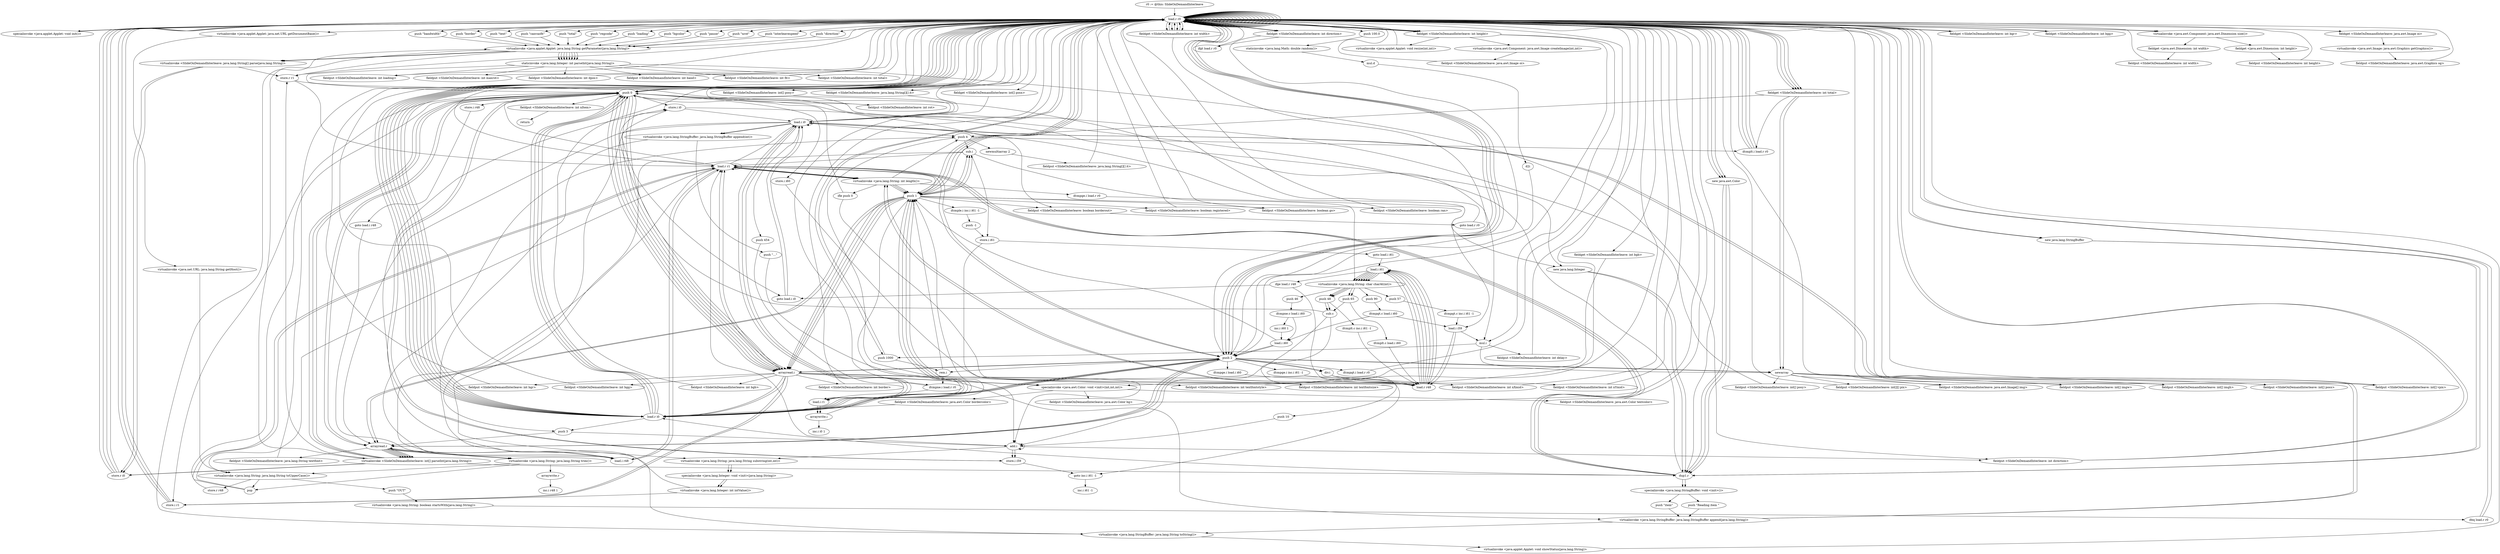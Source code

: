 digraph "" {
    "r0 := @this: SlideOnDemandInterleave"
    "load.r r0"
    "r0 := @this: SlideOnDemandInterleave"->"load.r r0";
    "specialinvoke <java.applet.Applet: void init()>"
    "load.r r0"->"specialinvoke <java.applet.Applet: void init()>";
    "specialinvoke <java.applet.Applet: void init()>"->"load.r r0";
    "push \"regcode\""
    "load.r r0"->"push \"regcode\"";
    "virtualinvoke <java.applet.Applet: java.lang.String getParameter(java.lang.String)>"
    "push \"regcode\""->"virtualinvoke <java.applet.Applet: java.lang.String getParameter(java.lang.String)>";
    "store.r r1"
    "virtualinvoke <java.applet.Applet: java.lang.String getParameter(java.lang.String)>"->"store.r r1";
    "load.r r1"
    "store.r r1"->"load.r r1";
    "virtualinvoke <java.lang.String: java.lang.String trim()>"
    "load.r r1"->"virtualinvoke <java.lang.String: java.lang.String trim()>";
    "pop"
    "virtualinvoke <java.lang.String: java.lang.String trim()>"->"pop";
    "pop"->"load.r r1";
    "virtualinvoke <java.lang.String: java.lang.String toUpperCase()>"
    "load.r r1"->"virtualinvoke <java.lang.String: java.lang.String toUpperCase()>";
    "virtualinvoke <java.lang.String: java.lang.String toUpperCase()>"->"pop";
    "pop"->"load.r r1";
    "load.r r1"->"load.r r1";
    "virtualinvoke <java.lang.String: int length()>"
    "load.r r1"->"virtualinvoke <java.lang.String: int length()>";
    "push 1"
    "virtualinvoke <java.lang.String: int length()>"->"push 1";
    "sub.i"
    "push 1"->"sub.i";
    "virtualinvoke <java.lang.String: char charAt(int)>"
    "sub.i"->"virtualinvoke <java.lang.String: char charAt(int)>";
    "push 48"
    "virtualinvoke <java.lang.String: char charAt(int)>"->"push 48";
    "sub.c"
    "push 48"->"sub.c";
    "store.i i0"
    "sub.c"->"store.i i0";
    "load.i i0"
    "store.i i0"->"load.i i0";
    "push 4"
    "load.i i0"->"push 4";
    "add.i"
    "push 4"->"add.i";
    "add.i"->"load.r r1";
    "load.r r1"->"virtualinvoke <java.lang.String: int length()>";
    "ifcmpge.i load.r r0"
    "virtualinvoke <java.lang.String: int length()>"->"ifcmpge.i load.r r0";
    "new java.lang.Integer"
    "ifcmpge.i load.r r0"->"new java.lang.Integer";
    "dup1.r"
    "new java.lang.Integer"->"dup1.r";
    "dup1.r"->"load.r r1";
    "load.r r1"->"load.i i0";
    "load.i i0"->"load.i i0";
    "push 3"
    "load.i i0"->"push 3";
    "push 3"->"add.i";
    "virtualinvoke <java.lang.String: java.lang.String substring(int,int)>"
    "add.i"->"virtualinvoke <java.lang.String: java.lang.String substring(int,int)>";
    "specialinvoke <java.lang.Integer: void <init>(java.lang.String)>"
    "virtualinvoke <java.lang.String: java.lang.String substring(int,int)>"->"specialinvoke <java.lang.Integer: void <init>(java.lang.String)>";
    "virtualinvoke <java.lang.Integer: int intValue()>"
    "specialinvoke <java.lang.Integer: void <init>(java.lang.String)>"->"virtualinvoke <java.lang.Integer: int intValue()>";
    "virtualinvoke <java.lang.Integer: int intValue()>"->"store.i i0";
    "store.i i0"->"new java.lang.Integer";
    "new java.lang.Integer"->"dup1.r";
    "dup1.r"->"load.r r1";
    "load.r r1"->"load.r r1";
    "load.r r1"->"virtualinvoke <java.lang.String: int length()>";
    "virtualinvoke <java.lang.String: int length()>"->"push 4";
    "push 4"->"sub.i";
    "sub.i"->"load.r r1";
    "load.r r1"->"virtualinvoke <java.lang.String: int length()>";
    "virtualinvoke <java.lang.String: int length()>"->"push 1";
    "push 1"->"sub.i";
    "sub.i"->"virtualinvoke <java.lang.String: java.lang.String substring(int,int)>";
    "virtualinvoke <java.lang.String: java.lang.String substring(int,int)>"->"specialinvoke <java.lang.Integer: void <init>(java.lang.String)>";
    "specialinvoke <java.lang.Integer: void <init>(java.lang.String)>"->"virtualinvoke <java.lang.Integer: int intValue()>";
    "store.i r1"
    "virtualinvoke <java.lang.Integer: int intValue()>"->"store.i r1";
    "store.i r1"->"load.r r0";
    "virtualinvoke <java.applet.Applet: java.net.URL getDocumentBase()>"
    "load.r r0"->"virtualinvoke <java.applet.Applet: java.net.URL getDocumentBase()>";
    "virtualinvoke <java.net.URL: java.lang.String getHost()>"
    "virtualinvoke <java.applet.Applet: java.net.URL getDocumentBase()>"->"virtualinvoke <java.net.URL: java.lang.String getHost()>";
    "virtualinvoke <java.net.URL: java.lang.String getHost()>"->"virtualinvoke <java.lang.String: java.lang.String toUpperCase()>";
    "store.r r48"
    "virtualinvoke <java.lang.String: java.lang.String toUpperCase()>"->"store.r r48";
    "push 0"
    "store.r r48"->"push 0";
    "store.i i59"
    "push 0"->"store.i i59";
    "store.i i59"->"push 0";
    "store.i i60"
    "push 0"->"store.i i60";
    "load.r r48"
    "store.i i60"->"load.r r48";
    "load.r r48"->"virtualinvoke <java.lang.String: int length()>";
    "ifle push 0"
    "virtualinvoke <java.lang.String: int length()>"->"ifle push 0";
    "ifle push 0"->"load.r r48";
    "load.r r48"->"virtualinvoke <java.lang.String: int length()>";
    "virtualinvoke <java.lang.String: int length()>"->"push 1";
    "push 1"->"sub.i";
    "store.i i61"
    "sub.i"->"store.i i61";
    "goto load.i i61"
    "store.i i61"->"goto load.i i61";
    "load.i i61"
    "goto load.i i61"->"load.i i61";
    "ifge load.r r48"
    "load.i i61"->"ifge load.r r48";
    "goto load.i i0"
    "ifge load.r r48"->"goto load.i i0";
    "goto load.i i0"->"load.i i0";
    "push 454"
    "load.i i0"->"push 454";
    "ifcmpne.i load.r r0"
    "push 454"->"ifcmpne.i load.r r0";
    "load.i r1"
    "ifcmpne.i load.r r0"->"load.i r1";
    "load.i r1"->"load.i i0";
    "load.i i59"
    "load.i i0"->"load.i i59";
    "mul.i"
    "load.i i59"->"mul.i";
    "push 1000"
    "mul.i"->"push 1000";
    "rem.i"
    "push 1000"->"rem.i";
    "rem.i"->"ifcmpne.i load.r r0";
    "ifcmpne.i load.r r0"->"load.r r0";
    "load.r r0"->"push 1";
    "fieldput <SlideOnDemandInterleave: boolean registered>"
    "push 1"->"fieldput <SlideOnDemandInterleave: boolean registered>";
    "fieldput <SlideOnDemandInterleave: boolean registered>"->"load.r r0";
    "load.r r0"->"load.r r0";
    "push \"loading\""
    "load.r r0"->"push \"loading\"";
    "push \"loading\""->"virtualinvoke <java.applet.Applet: java.lang.String getParameter(java.lang.String)>";
    "staticinvoke <java.lang.Integer: int parseInt(java.lang.String)>"
    "virtualinvoke <java.applet.Applet: java.lang.String getParameter(java.lang.String)>"->"staticinvoke <java.lang.Integer: int parseInt(java.lang.String)>";
    "fieldput <SlideOnDemandInterleave: int loading>"
    "staticinvoke <java.lang.Integer: int parseInt(java.lang.String)>"->"fieldput <SlideOnDemandInterleave: int loading>";
    "fieldput <SlideOnDemandInterleave: int loading>"->"load.r r0";
    "load.r r0"->"load.r r0";
    "push \"bgcolor\""
    "load.r r0"->"push \"bgcolor\"";
    "push \"bgcolor\""->"virtualinvoke <java.applet.Applet: java.lang.String getParameter(java.lang.String)>";
    "virtualinvoke <SlideOnDemandInterleave: int[] parseInt(java.lang.String)>"
    "virtualinvoke <java.applet.Applet: java.lang.String getParameter(java.lang.String)>"->"virtualinvoke <SlideOnDemandInterleave: int[] parseInt(java.lang.String)>";
    "store.r i0"
    "virtualinvoke <SlideOnDemandInterleave: int[] parseInt(java.lang.String)>"->"store.r i0";
    "store.r i0"->"load.r r0";
    "load.r i0"
    "load.r r0"->"load.r i0";
    "load.r i0"->"push 0";
    "arrayread.i"
    "push 0"->"arrayread.i";
    "fieldput <SlideOnDemandInterleave: int bgr>"
    "arrayread.i"->"fieldput <SlideOnDemandInterleave: int bgr>";
    "fieldput <SlideOnDemandInterleave: int bgr>"->"load.r r0";
    "load.r r0"->"load.r i0";
    "load.r i0"->"push 1";
    "push 1"->"arrayread.i";
    "fieldput <SlideOnDemandInterleave: int bgg>"
    "arrayread.i"->"fieldput <SlideOnDemandInterleave: int bgg>";
    "fieldput <SlideOnDemandInterleave: int bgg>"->"load.r r0";
    "load.r r0"->"load.r i0";
    "push 2"
    "load.r i0"->"push 2";
    "push 2"->"arrayread.i";
    "fieldput <SlideOnDemandInterleave: int bgb>"
    "arrayread.i"->"fieldput <SlideOnDemandInterleave: int bgb>";
    "fieldput <SlideOnDemandInterleave: int bgb>"->"load.r r0";
    "new java.awt.Color"
    "load.r r0"->"new java.awt.Color";
    "new java.awt.Color"->"dup1.r";
    "dup1.r"->"load.r r0";
    "fieldget <SlideOnDemandInterleave: int bgr>"
    "load.r r0"->"fieldget <SlideOnDemandInterleave: int bgr>";
    "fieldget <SlideOnDemandInterleave: int bgr>"->"load.r r0";
    "fieldget <SlideOnDemandInterleave: int bgg>"
    "load.r r0"->"fieldget <SlideOnDemandInterleave: int bgg>";
    "fieldget <SlideOnDemandInterleave: int bgg>"->"load.r r0";
    "fieldget <SlideOnDemandInterleave: int bgb>"
    "load.r r0"->"fieldget <SlideOnDemandInterleave: int bgb>";
    "specialinvoke <java.awt.Color: void <init>(int,int,int)>"
    "fieldget <SlideOnDemandInterleave: int bgb>"->"specialinvoke <java.awt.Color: void <init>(int,int,int)>";
    "fieldput <SlideOnDemandInterleave: java.awt.Color bg>"
    "specialinvoke <java.awt.Color: void <init>(int,int,int)>"->"fieldput <SlideOnDemandInterleave: java.awt.Color bg>";
    "fieldput <SlideOnDemandInterleave: java.awt.Color bg>"->"load.r r0";
    "load.r r0"->"push 1000";
    "push 1000"->"load.r r0";
    "push \"pause\""
    "load.r r0"->"push \"pause\"";
    "push \"pause\""->"virtualinvoke <java.applet.Applet: java.lang.String getParameter(java.lang.String)>";
    "virtualinvoke <java.applet.Applet: java.lang.String getParameter(java.lang.String)>"->"staticinvoke <java.lang.Integer: int parseInt(java.lang.String)>";
    "staticinvoke <java.lang.Integer: int parseInt(java.lang.String)>"->"mul.i";
    "fieldput <SlideOnDemandInterleave: int delay>"
    "mul.i"->"fieldput <SlideOnDemandInterleave: int delay>";
    "fieldput <SlideOnDemandInterleave: int delay>"->"load.r r0";
    "load.r r0"->"load.r r0";
    "push \"nrot\""
    "load.r r0"->"push \"nrot\"";
    "push \"nrot\""->"virtualinvoke <java.applet.Applet: java.lang.String getParameter(java.lang.String)>";
    "virtualinvoke <java.applet.Applet: java.lang.String getParameter(java.lang.String)>"->"staticinvoke <java.lang.Integer: int parseInt(java.lang.String)>";
    "fieldput <SlideOnDemandInterleave: int maxrot>"
    "staticinvoke <java.lang.Integer: int parseInt(java.lang.String)>"->"fieldput <SlideOnDemandInterleave: int maxrot>";
    "fieldput <SlideOnDemandInterleave: int maxrot>"->"load.r r0";
    "load.r r0"->"push 0";
    "fieldput <SlideOnDemandInterleave: int rot>"
    "push 0"->"fieldput <SlideOnDemandInterleave: int rot>";
    "fieldput <SlideOnDemandInterleave: int rot>"->"load.r r0";
    "load.r r0"->"push 1";
    "fieldput <SlideOnDemandInterleave: boolean go>"
    "push 1"->"fieldput <SlideOnDemandInterleave: boolean go>";
    "fieldput <SlideOnDemandInterleave: boolean go>"->"load.r r0";
    "load.r r0"->"load.r r0";
    "push \"interleavespeed\""
    "load.r r0"->"push \"interleavespeed\"";
    "push \"interleavespeed\""->"virtualinvoke <java.applet.Applet: java.lang.String getParameter(java.lang.String)>";
    "virtualinvoke <java.applet.Applet: java.lang.String getParameter(java.lang.String)>"->"staticinvoke <java.lang.Integer: int parseInt(java.lang.String)>";
    "fieldput <SlideOnDemandInterleave: int dpos>"
    "staticinvoke <java.lang.Integer: int parseInt(java.lang.String)>"->"fieldput <SlideOnDemandInterleave: int dpos>";
    "fieldput <SlideOnDemandInterleave: int dpos>"->"load.r r0";
    "load.r r0"->"load.r r0";
    "push \"direction\""
    "load.r r0"->"push \"direction\"";
    "push \"direction\""->"virtualinvoke <java.applet.Applet: java.lang.String getParameter(java.lang.String)>";
    "virtualinvoke <java.applet.Applet: java.lang.String getParameter(java.lang.String)>"->"staticinvoke <java.lang.Integer: int parseInt(java.lang.String)>";
    "fieldput <SlideOnDemandInterleave: int direction>"
    "staticinvoke <java.lang.Integer: int parseInt(java.lang.String)>"->"fieldput <SlideOnDemandInterleave: int direction>";
    "fieldput <SlideOnDemandInterleave: int direction>"->"load.r r0";
    "fieldget <SlideOnDemandInterleave: int direction>"
    "load.r r0"->"fieldget <SlideOnDemandInterleave: int direction>";
    "fieldget <SlideOnDemandInterleave: int direction>"->"push 2";
    "ifcmpgt.i load.r r0"
    "push 2"->"ifcmpgt.i load.r r0";
    "ifcmpgt.i load.r r0"->"load.r r0";
    "load.r r0"->"fieldget <SlideOnDemandInterleave: int direction>";
    "ifgt load.r r0"
    "fieldget <SlideOnDemandInterleave: int direction>"->"ifgt load.r r0";
    "ifgt load.r r0"->"load.r r0";
    "load.r r0"->"push 1";
    "fieldput <SlideOnDemandInterleave: boolean ran>"
    "push 1"->"fieldput <SlideOnDemandInterleave: boolean ran>";
    "fieldput <SlideOnDemandInterleave: boolean ran>"->"load.r r0";
    "push 100.0"
    "load.r r0"->"push 100.0";
    "staticinvoke <java.lang.Math: double random()>"
    "push 100.0"->"staticinvoke <java.lang.Math: double random()>";
    "mul.d"
    "staticinvoke <java.lang.Math: double random()>"->"mul.d";
    "d2i"
    "mul.d"->"d2i";
    "d2i"->"push 2";
    "push 2"->"rem.i";
    "rem.i"->"push 1";
    "push 1"->"add.i";
    "add.i"->"fieldput <SlideOnDemandInterleave: int direction>";
    "fieldput <SlideOnDemandInterleave: int direction>"->"load.r r0";
    "load.r r0"->"load.r r0";
    "push \"bandwidth\""
    "load.r r0"->"push \"bandwidth\"";
    "push \"bandwidth\""->"virtualinvoke <java.applet.Applet: java.lang.String getParameter(java.lang.String)>";
    "virtualinvoke <java.applet.Applet: java.lang.String getParameter(java.lang.String)>"->"staticinvoke <java.lang.Integer: int parseInt(java.lang.String)>";
    "fieldput <SlideOnDemandInterleave: int band>"
    "staticinvoke <java.lang.Integer: int parseInt(java.lang.String)>"->"fieldput <SlideOnDemandInterleave: int band>";
    "fieldput <SlideOnDemandInterleave: int band>"->"load.r r0";
    "load.r r0"->"load.r r0";
    "push \"border\""
    "load.r r0"->"push \"border\"";
    "push \"border\""->"virtualinvoke <java.applet.Applet: java.lang.String getParameter(java.lang.String)>";
    "virtualinvoke <SlideOnDemandInterleave: java.lang.String[] parse(java.lang.String)>"
    "virtualinvoke <java.applet.Applet: java.lang.String getParameter(java.lang.String)>"->"virtualinvoke <SlideOnDemandInterleave: java.lang.String[] parse(java.lang.String)>";
    "virtualinvoke <SlideOnDemandInterleave: java.lang.String[] parse(java.lang.String)>"->"store.r i0";
    "store.r i0"->"load.r r0";
    "load.r r0"->"load.r r0";
    "load.r r0"->"load.r i0";
    "load.r i0"->"push 0";
    "arrayread.r"
    "push 0"->"arrayread.r";
    "arrayread.r"->"virtualinvoke <SlideOnDemandInterleave: int[] parseInt(java.lang.String)>";
    "virtualinvoke <SlideOnDemandInterleave: int[] parseInt(java.lang.String)>"->"push 0";
    "push 0"->"arrayread.i";
    "fieldput <SlideOnDemandInterleave: int border>"
    "arrayread.i"->"fieldput <SlideOnDemandInterleave: int border>";
    "fieldput <SlideOnDemandInterleave: int border>"->"load.r r0";
    "load.r r0"->"load.r i0";
    "load.r i0"->"push 1";
    "push 1"->"arrayread.r";
    "arrayread.r"->"virtualinvoke <SlideOnDemandInterleave: int[] parseInt(java.lang.String)>";
    "virtualinvoke <SlideOnDemandInterleave: int[] parseInt(java.lang.String)>"->"store.r r1";
    "store.r r1"->"load.r r0";
    "load.r r0"->"new java.awt.Color";
    "new java.awt.Color"->"dup1.r";
    "dup1.r"->"load.r r1";
    "load.r r1"->"push 0";
    "push 0"->"arrayread.i";
    "arrayread.i"->"load.r r1";
    "load.r r1"->"push 1";
    "push 1"->"arrayread.i";
    "arrayread.i"->"load.r r1";
    "load.r r1"->"push 2";
    "push 2"->"arrayread.i";
    "arrayread.i"->"specialinvoke <java.awt.Color: void <init>(int,int,int)>";
    "fieldput <SlideOnDemandInterleave: java.awt.Color bordercolor>"
    "specialinvoke <java.awt.Color: void <init>(int,int,int)>"->"fieldput <SlideOnDemandInterleave: java.awt.Color bordercolor>";
    "fieldput <SlideOnDemandInterleave: java.awt.Color bordercolor>"->"load.r i0";
    "load.r i0"->"push 2";
    "push 2"->"arrayread.r";
    "arrayread.r"->"virtualinvoke <java.lang.String: java.lang.String trim()>";
    "virtualinvoke <java.lang.String: java.lang.String trim()>"->"virtualinvoke <java.lang.String: java.lang.String toUpperCase()>";
    "push \"OUT\""
    "virtualinvoke <java.lang.String: java.lang.String toUpperCase()>"->"push \"OUT\"";
    "virtualinvoke <java.lang.String: boolean startsWith(java.lang.String)>"
    "push \"OUT\""->"virtualinvoke <java.lang.String: boolean startsWith(java.lang.String)>";
    "ifeq load.r r0"
    "virtualinvoke <java.lang.String: boolean startsWith(java.lang.String)>"->"ifeq load.r r0";
    "ifeq load.r r0"->"load.r r0";
    "load.r r0"->"push 1";
    "fieldput <SlideOnDemandInterleave: boolean borderout>"
    "push 1"->"fieldput <SlideOnDemandInterleave: boolean borderout>";
    "goto load.r r0"
    "fieldput <SlideOnDemandInterleave: boolean borderout>"->"goto load.r r0";
    "goto load.r r0"->"load.r r0";
    "load.r r0"->"load.r r0";
    "push \"text\""
    "load.r r0"->"push \"text\"";
    "push \"text\""->"virtualinvoke <java.applet.Applet: java.lang.String getParameter(java.lang.String)>";
    "virtualinvoke <java.applet.Applet: java.lang.String getParameter(java.lang.String)>"->"virtualinvoke <SlideOnDemandInterleave: java.lang.String[] parse(java.lang.String)>";
    "virtualinvoke <SlideOnDemandInterleave: java.lang.String[] parse(java.lang.String)>"->"store.r i0";
    "store.r i0"->"load.r r0";
    "load.r r0"->"load.r i0";
    "load.r i0"->"push 0";
    "push 0"->"arrayread.r";
    "fieldput <SlideOnDemandInterleave: java.lang.String textfont>"
    "arrayread.r"->"fieldput <SlideOnDemandInterleave: java.lang.String textfont>";
    "fieldput <SlideOnDemandInterleave: java.lang.String textfont>"->"load.r r0";
    "load.r r0"->"load.r r0";
    "load.r r0"->"load.r i0";
    "load.r i0"->"push 1";
    "push 1"->"arrayread.r";
    "arrayread.r"->"virtualinvoke <SlideOnDemandInterleave: int[] parseInt(java.lang.String)>";
    "virtualinvoke <SlideOnDemandInterleave: int[] parseInt(java.lang.String)>"->"push 0";
    "push 0"->"arrayread.i";
    "fieldput <SlideOnDemandInterleave: int textfontstyle>"
    "arrayread.i"->"fieldput <SlideOnDemandInterleave: int textfontstyle>";
    "fieldput <SlideOnDemandInterleave: int textfontstyle>"->"load.r r0";
    "load.r r0"->"load.r r0";
    "load.r r0"->"load.r i0";
    "load.r i0"->"push 2";
    "push 2"->"arrayread.r";
    "arrayread.r"->"virtualinvoke <SlideOnDemandInterleave: int[] parseInt(java.lang.String)>";
    "virtualinvoke <SlideOnDemandInterleave: int[] parseInt(java.lang.String)>"->"push 0";
    "push 0"->"arrayread.i";
    "fieldput <SlideOnDemandInterleave: int textfontsize>"
    "arrayread.i"->"fieldput <SlideOnDemandInterleave: int textfontsize>";
    "fieldput <SlideOnDemandInterleave: int textfontsize>"->"load.r r0";
    "load.r r0"->"load.r i0";
    "load.r i0"->"push 3";
    "push 3"->"arrayread.r";
    "arrayread.r"->"virtualinvoke <SlideOnDemandInterleave: int[] parseInt(java.lang.String)>";
    "virtualinvoke <SlideOnDemandInterleave: int[] parseInt(java.lang.String)>"->"store.r i0";
    "store.r i0"->"load.r r0";
    "load.r r0"->"new java.awt.Color";
    "new java.awt.Color"->"dup1.r";
    "dup1.r"->"load.r i0";
    "load.r i0"->"push 0";
    "push 0"->"arrayread.i";
    "arrayread.i"->"load.r i0";
    "load.r i0"->"push 1";
    "push 1"->"arrayread.i";
    "arrayread.i"->"load.r i0";
    "load.r i0"->"push 2";
    "push 2"->"arrayread.i";
    "arrayread.i"->"specialinvoke <java.awt.Color: void <init>(int,int,int)>";
    "fieldput <SlideOnDemandInterleave: java.awt.Color textcolor>"
    "specialinvoke <java.awt.Color: void <init>(int,int,int)>"->"fieldput <SlideOnDemandInterleave: java.awt.Color textcolor>";
    "fieldput <SlideOnDemandInterleave: java.awt.Color textcolor>"->"load.r r0";
    "load.r r0"->"load.r r0";
    "push \"canvasfit\""
    "load.r r0"->"push \"canvasfit\"";
    "push \"canvasfit\""->"virtualinvoke <java.applet.Applet: java.lang.String getParameter(java.lang.String)>";
    "virtualinvoke <java.applet.Applet: java.lang.String getParameter(java.lang.String)>"->"staticinvoke <java.lang.Integer: int parseInt(java.lang.String)>";
    "fieldput <SlideOnDemandInterleave: int fit>"
    "staticinvoke <java.lang.Integer: int parseInt(java.lang.String)>"->"fieldput <SlideOnDemandInterleave: int fit>";
    "fieldput <SlideOnDemandInterleave: int fit>"->"load.r r0";
    "load.r r0"->"load.r r0";
    "push \"total\""
    "load.r r0"->"push \"total\"";
    "push \"total\""->"virtualinvoke <java.applet.Applet: java.lang.String getParameter(java.lang.String)>";
    "virtualinvoke <java.applet.Applet: java.lang.String getParameter(java.lang.String)>"->"staticinvoke <java.lang.Integer: int parseInt(java.lang.String)>";
    "fieldput <SlideOnDemandInterleave: int total>"
    "staticinvoke <java.lang.Integer: int parseInt(java.lang.String)>"->"fieldput <SlideOnDemandInterleave: int total>";
    "fieldput <SlideOnDemandInterleave: int total>"->"load.r r0";
    "load.r r0"->"push 2";
    "newarray"
    "push 2"->"newarray";
    "fieldput <SlideOnDemandInterleave: int[][] pix>"
    "newarray"->"fieldput <SlideOnDemandInterleave: int[][] pix>";
    "fieldput <SlideOnDemandInterleave: int[][] pix>"->"load.r r0";
    "load.r r0"->"push 2";
    "push 2"->"newarray";
    "fieldput <SlideOnDemandInterleave: java.awt.Image[] img>"
    "newarray"->"fieldput <SlideOnDemandInterleave: java.awt.Image[] img>";
    "fieldput <SlideOnDemandInterleave: java.awt.Image[] img>"->"load.r r0";
    "load.r r0"->"push 2";
    "push 2"->"newarray";
    "fieldput <SlideOnDemandInterleave: int[] imgw>"
    "newarray"->"fieldput <SlideOnDemandInterleave: int[] imgw>";
    "fieldput <SlideOnDemandInterleave: int[] imgw>"->"load.r r0";
    "load.r r0"->"push 2";
    "push 2"->"newarray";
    "fieldput <SlideOnDemandInterleave: int[] imgh>"
    "newarray"->"fieldput <SlideOnDemandInterleave: int[] imgh>";
    "fieldput <SlideOnDemandInterleave: int[] imgh>"->"load.r r0";
    "load.r r0"->"load.r r0";
    "fieldget <SlideOnDemandInterleave: int total>"
    "load.r r0"->"fieldget <SlideOnDemandInterleave: int total>";
    "fieldget <SlideOnDemandInterleave: int total>"->"push 4";
    "newmultiarray 2"
    "push 4"->"newmultiarray 2";
    "fieldput <SlideOnDemandInterleave: java.lang.String[][] it>"
    "newmultiarray 2"->"fieldput <SlideOnDemandInterleave: java.lang.String[][] it>";
    "fieldput <SlideOnDemandInterleave: java.lang.String[][] it>"->"load.r r0";
    "load.r r0"->"load.r r0";
    "load.r r0"->"fieldget <SlideOnDemandInterleave: int total>";
    "fieldget <SlideOnDemandInterleave: int total>"->"newarray";
    "fieldput <SlideOnDemandInterleave: int[] posx>"
    "newarray"->"fieldput <SlideOnDemandInterleave: int[] posx>";
    "fieldput <SlideOnDemandInterleave: int[] posx>"->"load.r r0";
    "load.r r0"->"load.r r0";
    "load.r r0"->"fieldget <SlideOnDemandInterleave: int total>";
    "fieldget <SlideOnDemandInterleave: int total>"->"newarray";
    "fieldput <SlideOnDemandInterleave: int[] posy>"
    "newarray"->"fieldput <SlideOnDemandInterleave: int[] posy>";
    "fieldput <SlideOnDemandInterleave: int[] posy>"->"push 0";
    "push 0"->"store.i i0";
    "store.i i0"->"goto load.i i0";
    "goto load.i i0"->"load.i i0";
    "load.i i0"->"load.r r0";
    "load.r r0"->"fieldget <SlideOnDemandInterleave: int total>";
    "ifcmplt.i load.r r0"
    "fieldget <SlideOnDemandInterleave: int total>"->"ifcmplt.i load.r r0";
    "ifcmplt.i load.r r0"->"load.r r0";
    "load.r r0"->"load.r r0";
    "virtualinvoke <java.awt.Component: java.awt.Dimension size()>"
    "load.r r0"->"virtualinvoke <java.awt.Component: java.awt.Dimension size()>";
    "fieldget <java.awt.Dimension: int width>"
    "virtualinvoke <java.awt.Component: java.awt.Dimension size()>"->"fieldget <java.awt.Dimension: int width>";
    "fieldput <SlideOnDemandInterleave: int width>"
    "fieldget <java.awt.Dimension: int width>"->"fieldput <SlideOnDemandInterleave: int width>";
    "fieldput <SlideOnDemandInterleave: int width>"->"load.r r0";
    "load.r r0"->"load.r r0";
    "load.r r0"->"virtualinvoke <java.awt.Component: java.awt.Dimension size()>";
    "fieldget <java.awt.Dimension: int height>"
    "virtualinvoke <java.awt.Component: java.awt.Dimension size()>"->"fieldget <java.awt.Dimension: int height>";
    "fieldput <SlideOnDemandInterleave: int height>"
    "fieldget <java.awt.Dimension: int height>"->"fieldput <SlideOnDemandInterleave: int height>";
    "fieldput <SlideOnDemandInterleave: int height>"->"load.r r0";
    "load.r r0"->"load.r r0";
    "fieldget <SlideOnDemandInterleave: int width>"
    "load.r r0"->"fieldget <SlideOnDemandInterleave: int width>";
    "fieldget <SlideOnDemandInterleave: int width>"->"load.r r0";
    "fieldget <SlideOnDemandInterleave: int height>"
    "load.r r0"->"fieldget <SlideOnDemandInterleave: int height>";
    "virtualinvoke <java.applet.Applet: void resize(int,int)>"
    "fieldget <SlideOnDemandInterleave: int height>"->"virtualinvoke <java.applet.Applet: void resize(int,int)>";
    "virtualinvoke <java.applet.Applet: void resize(int,int)>"->"load.r r0";
    "load.r r0"->"load.r r0";
    "load.r r0"->"load.r r0";
    "load.r r0"->"fieldget <SlideOnDemandInterleave: int width>";
    "fieldget <SlideOnDemandInterleave: int width>"->"load.r r0";
    "load.r r0"->"fieldget <SlideOnDemandInterleave: int height>";
    "virtualinvoke <java.awt.Component: java.awt.Image createImage(int,int)>"
    "fieldget <SlideOnDemandInterleave: int height>"->"virtualinvoke <java.awt.Component: java.awt.Image createImage(int,int)>";
    "fieldput <SlideOnDemandInterleave: java.awt.Image oi>"
    "virtualinvoke <java.awt.Component: java.awt.Image createImage(int,int)>"->"fieldput <SlideOnDemandInterleave: java.awt.Image oi>";
    "fieldput <SlideOnDemandInterleave: java.awt.Image oi>"->"load.r r0";
    "load.r r0"->"load.r r0";
    "fieldget <SlideOnDemandInterleave: java.awt.Image oi>"
    "load.r r0"->"fieldget <SlideOnDemandInterleave: java.awt.Image oi>";
    "virtualinvoke <java.awt.Image: java.awt.Graphics getGraphics()>"
    "fieldget <SlideOnDemandInterleave: java.awt.Image oi>"->"virtualinvoke <java.awt.Image: java.awt.Graphics getGraphics()>";
    "fieldput <SlideOnDemandInterleave: java.awt.Graphics og>"
    "virtualinvoke <java.awt.Image: java.awt.Graphics getGraphics()>"->"fieldput <SlideOnDemandInterleave: java.awt.Graphics og>";
    "fieldput <SlideOnDemandInterleave: java.awt.Graphics og>"->"load.r r0";
    "load.r r0"->"load.r r0";
    "load.r r0"->"fieldget <SlideOnDemandInterleave: int width>";
    "fieldget <SlideOnDemandInterleave: int width>"->"load.r r0";
    "load.r r0"->"fieldget <SlideOnDemandInterleave: int height>";
    "fieldget <SlideOnDemandInterleave: int height>"->"mul.i";
    "mul.i"->"newarray";
    "fieldput <SlideOnDemandInterleave: int[] vpix>"
    "newarray"->"fieldput <SlideOnDemandInterleave: int[] vpix>";
    "fieldput <SlideOnDemandInterleave: int[] vpix>"->"load.r r0";
    "load.r r0"->"load.r r0";
    "load.r r0"->"fieldget <SlideOnDemandInterleave: int width>";
    "fieldget <SlideOnDemandInterleave: int width>"->"push 2";
    "div.i"
    "push 2"->"div.i";
    "fieldput <SlideOnDemandInterleave: int nXmid>"
    "div.i"->"fieldput <SlideOnDemandInterleave: int nXmid>";
    "fieldput <SlideOnDemandInterleave: int nXmid>"->"load.r r0";
    "load.r r0"->"load.r r0";
    "load.r r0"->"fieldget <SlideOnDemandInterleave: int height>";
    "fieldget <SlideOnDemandInterleave: int height>"->"push 2";
    "push 2"->"div.i";
    "fieldput <SlideOnDemandInterleave: int nYmid>"
    "div.i"->"fieldput <SlideOnDemandInterleave: int nYmid>";
    "fieldput <SlideOnDemandInterleave: int nYmid>"->"load.r r0";
    "load.r r0"->"push 0";
    "fieldput <SlideOnDemandInterleave: int nItem>"
    "push 0"->"fieldput <SlideOnDemandInterleave: int nItem>";
    "return"
    "fieldput <SlideOnDemandInterleave: int nItem>"->"return";
    "ifcmplt.i load.r r0"->"load.r r0";
    "new java.lang.StringBuffer"
    "load.r r0"->"new java.lang.StringBuffer";
    "new java.lang.StringBuffer"->"dup1.r";
    "specialinvoke <java.lang.StringBuffer: void <init>()>"
    "dup1.r"->"specialinvoke <java.lang.StringBuffer: void <init>()>";
    "push \"Reading item \""
    "specialinvoke <java.lang.StringBuffer: void <init>()>"->"push \"Reading item \"";
    "virtualinvoke <java.lang.StringBuffer: java.lang.StringBuffer append(java.lang.String)>"
    "push \"Reading item \""->"virtualinvoke <java.lang.StringBuffer: java.lang.StringBuffer append(java.lang.String)>";
    "virtualinvoke <java.lang.StringBuffer: java.lang.StringBuffer append(java.lang.String)>"->"load.i i0";
    "virtualinvoke <java.lang.StringBuffer: java.lang.StringBuffer append(int)>"
    "load.i i0"->"virtualinvoke <java.lang.StringBuffer: java.lang.StringBuffer append(int)>";
    "push \"...\""
    "virtualinvoke <java.lang.StringBuffer: java.lang.StringBuffer append(int)>"->"push \"...\"";
    "push \"...\""->"virtualinvoke <java.lang.StringBuffer: java.lang.StringBuffer append(java.lang.String)>";
    "virtualinvoke <java.lang.StringBuffer: java.lang.String toString()>"
    "virtualinvoke <java.lang.StringBuffer: java.lang.StringBuffer append(java.lang.String)>"->"virtualinvoke <java.lang.StringBuffer: java.lang.String toString()>";
    "virtualinvoke <java.applet.Applet: void showStatus(java.lang.String)>"
    "virtualinvoke <java.lang.StringBuffer: java.lang.String toString()>"->"virtualinvoke <java.applet.Applet: void showStatus(java.lang.String)>";
    "virtualinvoke <java.applet.Applet: void showStatus(java.lang.String)>"->"load.r r0";
    "load.r r0"->"load.r r0";
    "load.r r0"->"new java.lang.StringBuffer";
    "new java.lang.StringBuffer"->"dup1.r";
    "dup1.r"->"specialinvoke <java.lang.StringBuffer: void <init>()>";
    "push \"item\""
    "specialinvoke <java.lang.StringBuffer: void <init>()>"->"push \"item\"";
    "push \"item\""->"virtualinvoke <java.lang.StringBuffer: java.lang.StringBuffer append(java.lang.String)>";
    "virtualinvoke <java.lang.StringBuffer: java.lang.StringBuffer append(java.lang.String)>"->"load.i i0";
    "load.i i0"->"virtualinvoke <java.lang.StringBuffer: java.lang.StringBuffer append(int)>";
    "virtualinvoke <java.lang.StringBuffer: java.lang.StringBuffer append(int)>"->"virtualinvoke <java.lang.StringBuffer: java.lang.String toString()>";
    "virtualinvoke <java.lang.StringBuffer: java.lang.String toString()>"->"virtualinvoke <java.applet.Applet: java.lang.String getParameter(java.lang.String)>";
    "virtualinvoke <java.applet.Applet: java.lang.String getParameter(java.lang.String)>"->"virtualinvoke <SlideOnDemandInterleave: java.lang.String[] parse(java.lang.String)>";
    "virtualinvoke <SlideOnDemandInterleave: java.lang.String[] parse(java.lang.String)>"->"store.r r1";
    "store.r r1"->"push 0";
    "store.i r48"
    "push 0"->"store.i r48";
    "goto load.i r48"
    "store.i r48"->"goto load.i r48";
    "load.i r48"
    "goto load.i r48"->"load.i r48";
    "load.i r48"->"push 4";
    "push 4"->"ifcmplt.i load.r r0";
    "ifcmplt.i load.r r0"->"load.r r0";
    "load.r r0"->"load.r r1";
    "load.r r1"->"push 2";
    "push 2"->"arrayread.r";
    "arrayread.r"->"virtualinvoke <SlideOnDemandInterleave: int[] parseInt(java.lang.String)>";
    "virtualinvoke <SlideOnDemandInterleave: int[] parseInt(java.lang.String)>"->"dup1.r";
    "dup1.r"->"push 0";
    "push 0"->"arrayread.i";
    "arrayread.i"->"store.i r1";
    "store.i r1"->"load.r r0";
    "fieldget <SlideOnDemandInterleave: int[] posx>"
    "load.r r0"->"fieldget <SlideOnDemandInterleave: int[] posx>";
    "fieldget <SlideOnDemandInterleave: int[] posx>"->"load.i i0";
    "load.i i0"->"load.i r1";
    "arraywrite.i"
    "load.i r1"->"arraywrite.i";
    "arraywrite.i"->"push 1";
    "push 1"->"arrayread.i";
    "arrayread.i"->"store.i r1";
    "store.i r1"->"load.r r0";
    "fieldget <SlideOnDemandInterleave: int[] posy>"
    "load.r r0"->"fieldget <SlideOnDemandInterleave: int[] posy>";
    "fieldget <SlideOnDemandInterleave: int[] posy>"->"load.i i0";
    "load.i i0"->"load.i r1";
    "load.i r1"->"arraywrite.i";
    "inc.i i0 1"
    "arraywrite.i"->"inc.i i0 1";
    "ifcmplt.i load.r r0"->"load.r r0";
    "fieldget <SlideOnDemandInterleave: java.lang.String[][] it>"
    "load.r r0"->"fieldget <SlideOnDemandInterleave: java.lang.String[][] it>";
    "fieldget <SlideOnDemandInterleave: java.lang.String[][] it>"->"load.i i0";
    "load.i i0"->"arrayread.r";
    "arrayread.r"->"load.i r48";
    "load.i r48"->"load.r r1";
    "load.r r1"->"load.i r48";
    "load.i r48"->"arrayread.r";
    "arrayread.r"->"virtualinvoke <java.lang.String: java.lang.String trim()>";
    "arraywrite.r"
    "virtualinvoke <java.lang.String: java.lang.String trim()>"->"arraywrite.r";
    "inc.i r48 1"
    "arraywrite.r"->"inc.i r48 1";
    "ifeq load.r r0"->"load.r r0";
    "load.r r0"->"push 0";
    "push 0"->"fieldput <SlideOnDemandInterleave: boolean borderout>";
    "ifge load.r r48"->"load.r r48";
    "load.r r48"->"load.i i61";
    "load.i i61"->"virtualinvoke <java.lang.String: char charAt(int)>";
    "push 46"
    "virtualinvoke <java.lang.String: char charAt(int)>"->"push 46";
    "ifcmpne.c load.i i60"
    "push 46"->"ifcmpne.c load.i i60";
    "inc.i i60 1"
    "ifcmpne.c load.i i60"->"inc.i i60 1";
    "load.i i60"
    "inc.i i60 1"->"load.i i60";
    "load.i i60"->"push 1";
    "ifcmple.i inc.i i61 -1"
    "push 1"->"ifcmple.i inc.i i61 -1";
    "push -1"
    "ifcmple.i inc.i i61 -1"->"push -1";
    "push -1"->"store.i i61";
    "goto inc.i i61 -1"
    "store.i i61"->"goto inc.i i61 -1";
    "inc.i i61 -1"
    "goto inc.i i61 -1"->"inc.i i61 -1";
    "ifcmpne.c load.i i60"->"load.i i60";
    "load.i i60"->"push 2";
    "ifcmpge.i load.i i60"
    "push 2"->"ifcmpge.i load.i i60";
    "ifcmpge.i load.i i60"->"load.r r48";
    "load.r r48"->"load.i i61";
    "load.i i61"->"virtualinvoke <java.lang.String: char charAt(int)>";
    "push 65"
    "virtualinvoke <java.lang.String: char charAt(int)>"->"push 65";
    "ifcmplt.c load.i i60"
    "push 65"->"ifcmplt.c load.i i60";
    "ifcmplt.c load.i i60"->"load.r r48";
    "load.r r48"->"load.i i61";
    "load.i i61"->"virtualinvoke <java.lang.String: char charAt(int)>";
    "push 90"
    "virtualinvoke <java.lang.String: char charAt(int)>"->"push 90";
    "ifcmpgt.c load.i i60"
    "push 90"->"ifcmpgt.c load.i i60";
    "ifcmpgt.c load.i i60"->"load.i i59";
    "load.i i59"->"load.r r48";
    "load.r r48"->"load.i i61";
    "load.i i61"->"virtualinvoke <java.lang.String: char charAt(int)>";
    "virtualinvoke <java.lang.String: char charAt(int)>"->"push 65";
    "push 65"->"sub.c";
    "push 10"
    "sub.c"->"push 10";
    "push 10"->"add.i";
    "add.i"->"add.i";
    "add.i"->"store.i i59";
    "store.i i59"->"goto inc.i i61 -1";
    "ifcmpgt.c load.i i60"->"load.i i60";
    "load.i i60"->"push 2";
    "ifcmpge.i inc.i i61 -1"
    "push 2"->"ifcmpge.i inc.i i61 -1";
    "ifcmpge.i inc.i i61 -1"->"load.r r48";
    "load.r r48"->"load.i i61";
    "load.i i61"->"virtualinvoke <java.lang.String: char charAt(int)>";
    "virtualinvoke <java.lang.String: char charAt(int)>"->"push 48";
    "ifcmplt.c inc.i i61 -1"
    "push 48"->"ifcmplt.c inc.i i61 -1";
    "ifcmplt.c inc.i i61 -1"->"load.r r48";
    "load.r r48"->"load.i i61";
    "load.i i61"->"virtualinvoke <java.lang.String: char charAt(int)>";
    "push 57"
    "virtualinvoke <java.lang.String: char charAt(int)>"->"push 57";
    "ifcmpgt.c inc.i i61 -1"
    "push 57"->"ifcmpgt.c inc.i i61 -1";
    "ifcmpgt.c inc.i i61 -1"->"load.i i59";
    "load.i i59"->"load.r r48";
    "load.r r48"->"load.i i61";
    "load.i i61"->"virtualinvoke <java.lang.String: char charAt(int)>";
    "virtualinvoke <java.lang.String: char charAt(int)>"->"push 48";
    "push 48"->"sub.c";
    "sub.c"->"add.i";
    "add.i"->"store.i i59";
    "ifle push 0"->"push 0";
    "push 0"->"store.i r1";
}
